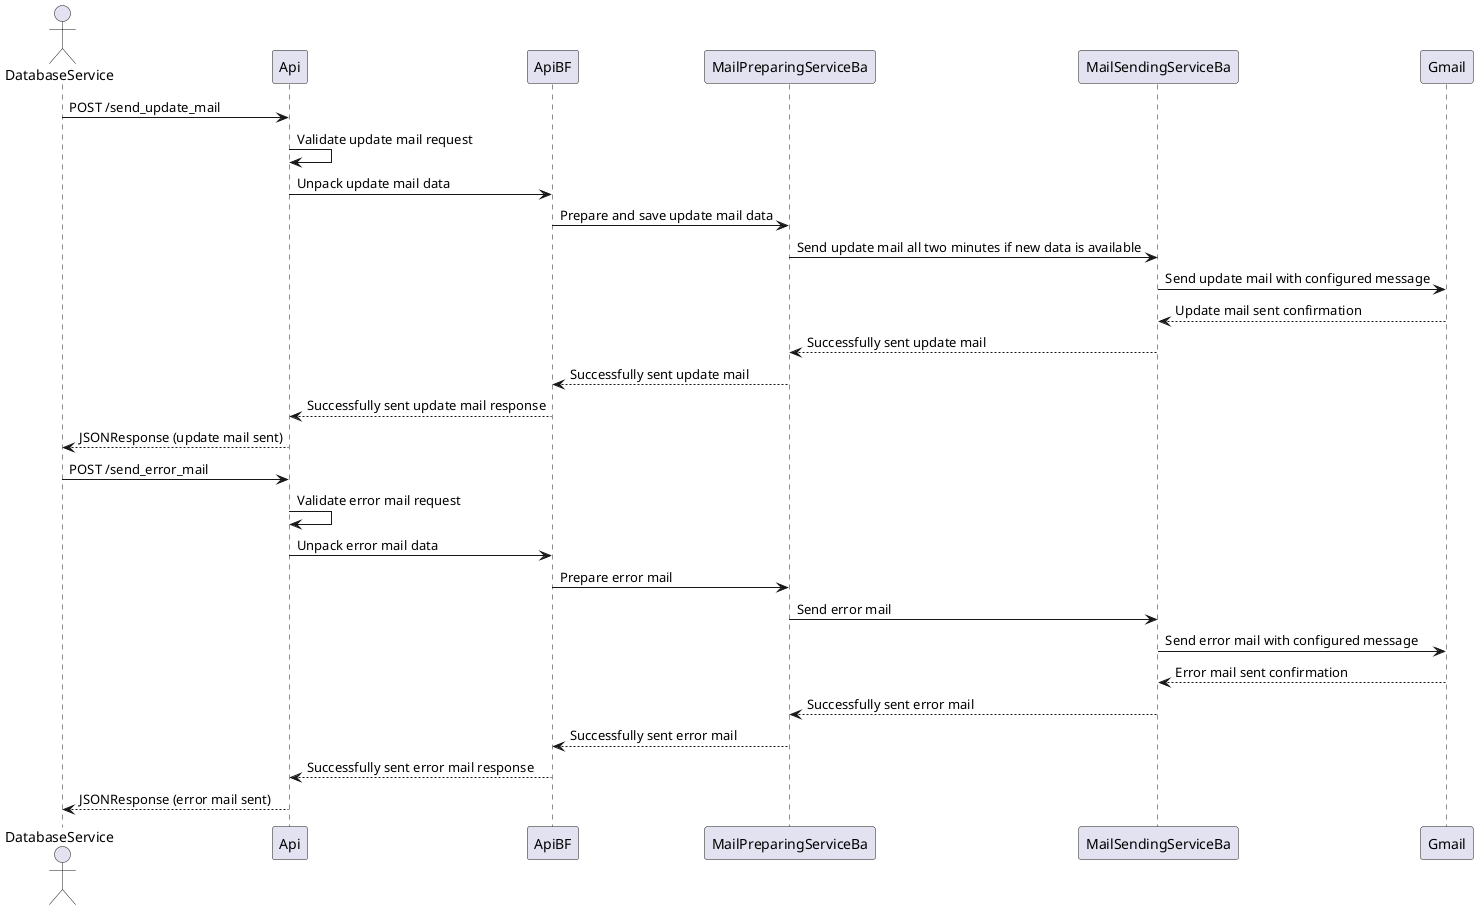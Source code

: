 @startuml

actor "DatabaseService" as Database
participant "Api" as API
participant "ApiBF" as ApiBF
participant "MailPreparingServiceBa" as MailPreparingService
participant "MailSendingServiceBa" as MailSendingService
participant "Gmail" as Gmail

Database -> API: POST /send_update_mail
API -> API: Validate update mail request
API -> ApiBF: Unpack update mail data
ApiBF -> MailPreparingService: Prepare and save update mail data
MailPreparingService -> MailSendingService: Send update mail all two minutes if new data is available
MailSendingService -> Gmail: Send update mail with configured message
Gmail --> MailSendingService: Update mail sent confirmation
MailSendingService --> MailPreparingService: Successfully sent update mail
MailPreparingService --> ApiBF: Successfully sent update mail
ApiBF --> API: Successfully sent update mail response
API --> Database: JSONResponse (update mail sent)

Database -> API: POST /send_error_mail
API -> API: Validate error mail request
API -> ApiBF: Unpack error mail data
ApiBF -> MailPreparingService: Prepare error mail
MailPreparingService -> MailSendingService: Send error mail
MailSendingService -> Gmail: Send error mail with configured message
Gmail --> MailSendingService: Error mail sent confirmation
MailSendingService --> MailPreparingService: Successfully sent error mail
MailPreparingService --> ApiBF: Successfully sent error mail
ApiBF --> API: Successfully sent error mail response
API --> Database: JSONResponse (error mail sent)

@enduml